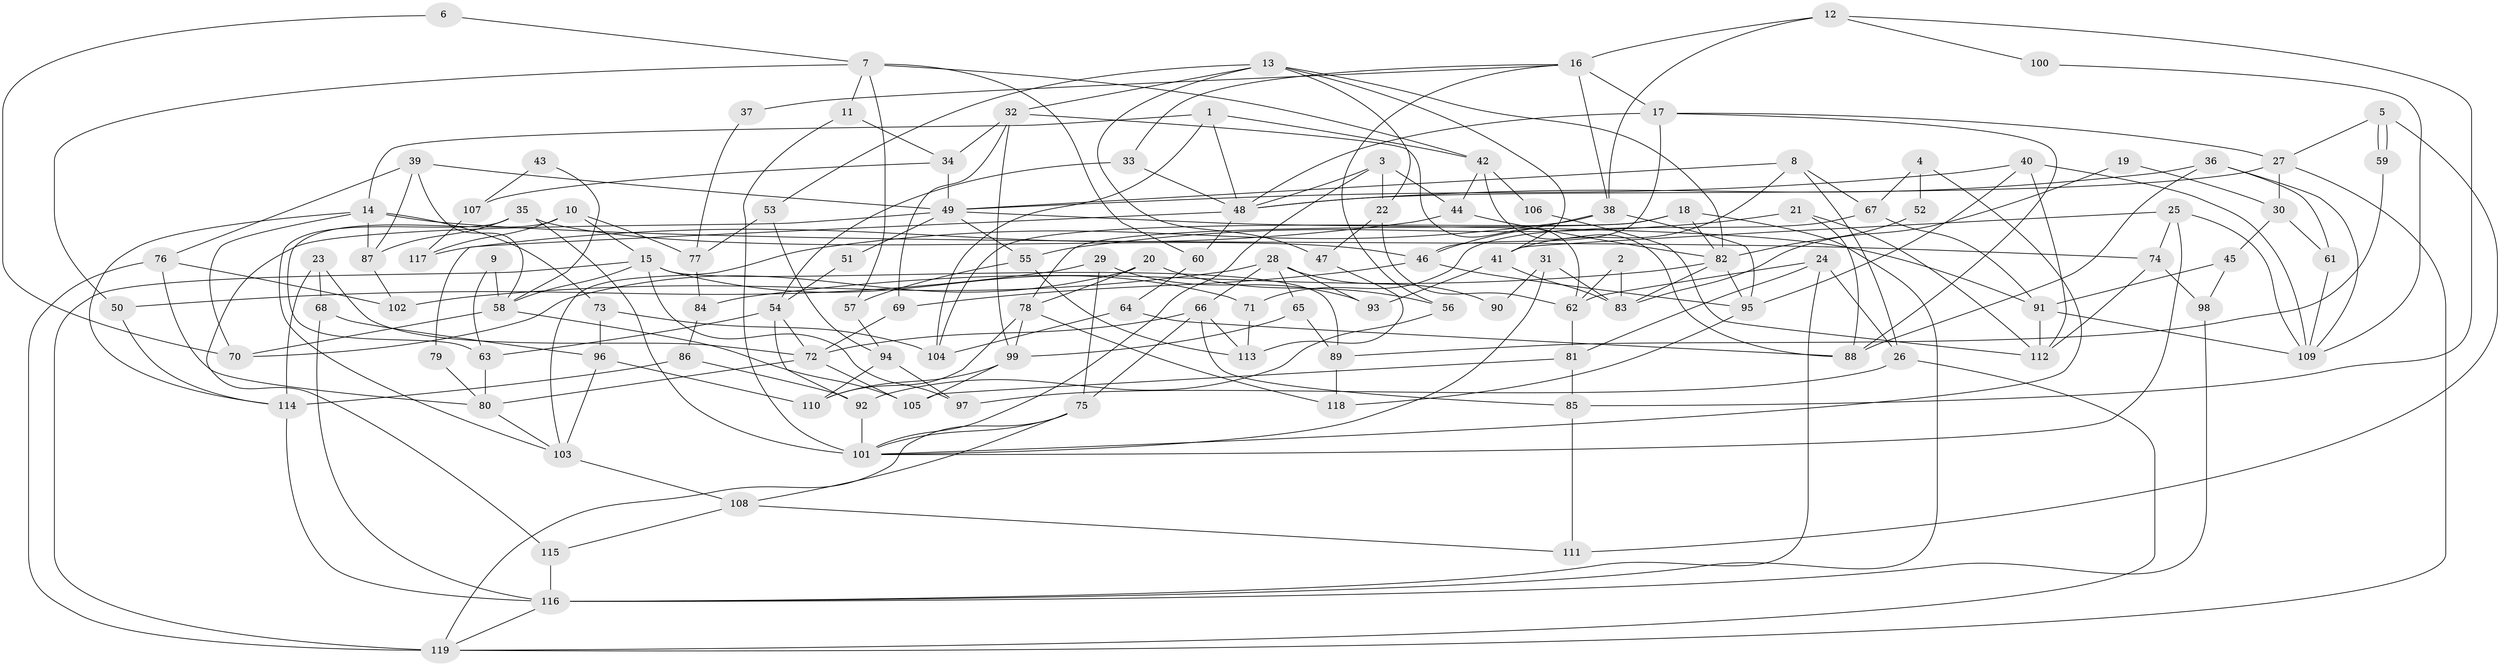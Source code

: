// coarse degree distribution, {4: 0.20253164556962025, 5: 0.25316455696202533, 2: 0.08860759493670886, 6: 0.13924050632911392, 3: 0.16455696202531644, 8: 0.02531645569620253, 9: 0.0379746835443038, 7: 0.0759493670886076, 10: 0.012658227848101266}
// Generated by graph-tools (version 1.1) at 2025/52/02/27/25 19:52:06]
// undirected, 119 vertices, 238 edges
graph export_dot {
graph [start="1"]
  node [color=gray90,style=filled];
  1;
  2;
  3;
  4;
  5;
  6;
  7;
  8;
  9;
  10;
  11;
  12;
  13;
  14;
  15;
  16;
  17;
  18;
  19;
  20;
  21;
  22;
  23;
  24;
  25;
  26;
  27;
  28;
  29;
  30;
  31;
  32;
  33;
  34;
  35;
  36;
  37;
  38;
  39;
  40;
  41;
  42;
  43;
  44;
  45;
  46;
  47;
  48;
  49;
  50;
  51;
  52;
  53;
  54;
  55;
  56;
  57;
  58;
  59;
  60;
  61;
  62;
  63;
  64;
  65;
  66;
  67;
  68;
  69;
  70;
  71;
  72;
  73;
  74;
  75;
  76;
  77;
  78;
  79;
  80;
  81;
  82;
  83;
  84;
  85;
  86;
  87;
  88;
  89;
  90;
  91;
  92;
  93;
  94;
  95;
  96;
  97;
  98;
  99;
  100;
  101;
  102;
  103;
  104;
  105;
  106;
  107;
  108;
  109;
  110;
  111;
  112;
  113;
  114;
  115;
  116;
  117;
  118;
  119;
  1 -- 42;
  1 -- 48;
  1 -- 14;
  1 -- 104;
  2 -- 62;
  2 -- 83;
  3 -- 101;
  3 -- 48;
  3 -- 22;
  3 -- 44;
  4 -- 101;
  4 -- 67;
  4 -- 52;
  5 -- 59;
  5 -- 59;
  5 -- 27;
  5 -- 111;
  6 -- 7;
  6 -- 70;
  7 -- 50;
  7 -- 57;
  7 -- 11;
  7 -- 42;
  7 -- 60;
  8 -- 67;
  8 -- 26;
  8 -- 41;
  8 -- 49;
  9 -- 63;
  9 -- 58;
  10 -- 15;
  10 -- 63;
  10 -- 77;
  10 -- 117;
  11 -- 34;
  11 -- 101;
  12 -- 38;
  12 -- 16;
  12 -- 85;
  12 -- 100;
  13 -- 82;
  13 -- 41;
  13 -- 22;
  13 -- 32;
  13 -- 47;
  13 -- 53;
  14 -- 74;
  14 -- 70;
  14 -- 73;
  14 -- 87;
  14 -- 114;
  15 -- 58;
  15 -- 119;
  15 -- 71;
  15 -- 89;
  15 -- 97;
  16 -- 17;
  16 -- 33;
  16 -- 37;
  16 -- 38;
  16 -- 56;
  17 -- 27;
  17 -- 48;
  17 -- 46;
  17 -- 88;
  18 -- 82;
  18 -- 116;
  18 -- 78;
  18 -- 104;
  19 -- 30;
  19 -- 83;
  20 -- 78;
  20 -- 70;
  20 -- 56;
  21 -- 55;
  21 -- 112;
  21 -- 88;
  22 -- 47;
  22 -- 62;
  23 -- 114;
  23 -- 72;
  23 -- 68;
  24 -- 26;
  24 -- 81;
  24 -- 62;
  24 -- 116;
  25 -- 101;
  25 -- 74;
  25 -- 41;
  25 -- 109;
  26 -- 97;
  26 -- 119;
  27 -- 119;
  27 -- 48;
  27 -- 30;
  28 -- 65;
  28 -- 66;
  28 -- 90;
  28 -- 93;
  28 -- 102;
  29 -- 75;
  29 -- 93;
  29 -- 50;
  30 -- 61;
  30 -- 45;
  31 -- 83;
  31 -- 101;
  31 -- 90;
  32 -- 62;
  32 -- 34;
  32 -- 69;
  32 -- 99;
  33 -- 54;
  33 -- 48;
  34 -- 49;
  34 -- 107;
  35 -- 87;
  35 -- 46;
  35 -- 101;
  35 -- 103;
  36 -- 88;
  36 -- 109;
  36 -- 48;
  36 -- 61;
  37 -- 77;
  38 -- 103;
  38 -- 46;
  38 -- 95;
  39 -- 49;
  39 -- 76;
  39 -- 58;
  39 -- 87;
  40 -- 49;
  40 -- 95;
  40 -- 109;
  40 -- 112;
  41 -- 83;
  41 -- 93;
  42 -- 88;
  42 -- 44;
  42 -- 106;
  43 -- 107;
  43 -- 58;
  44 -- 82;
  44 -- 117;
  45 -- 91;
  45 -- 98;
  46 -- 69;
  46 -- 95;
  47 -- 113;
  48 -- 60;
  48 -- 79;
  49 -- 115;
  49 -- 51;
  49 -- 55;
  49 -- 91;
  50 -- 114;
  51 -- 54;
  52 -- 82;
  53 -- 77;
  53 -- 94;
  54 -- 72;
  54 -- 92;
  54 -- 63;
  55 -- 113;
  55 -- 57;
  56 -- 92;
  57 -- 94;
  58 -- 105;
  58 -- 70;
  59 -- 89;
  60 -- 64;
  61 -- 109;
  62 -- 81;
  63 -- 80;
  64 -- 88;
  64 -- 104;
  65 -- 89;
  65 -- 99;
  66 -- 72;
  66 -- 75;
  66 -- 85;
  66 -- 113;
  67 -- 71;
  67 -- 91;
  68 -- 96;
  68 -- 116;
  69 -- 72;
  71 -- 113;
  72 -- 80;
  72 -- 105;
  73 -- 104;
  73 -- 96;
  74 -- 112;
  74 -- 98;
  75 -- 108;
  75 -- 101;
  75 -- 119;
  76 -- 102;
  76 -- 119;
  76 -- 80;
  77 -- 84;
  78 -- 99;
  78 -- 110;
  78 -- 118;
  79 -- 80;
  80 -- 103;
  81 -- 85;
  81 -- 105;
  82 -- 95;
  82 -- 83;
  82 -- 84;
  84 -- 86;
  85 -- 111;
  86 -- 114;
  86 -- 92;
  87 -- 102;
  89 -- 118;
  91 -- 109;
  91 -- 112;
  92 -- 101;
  94 -- 110;
  94 -- 97;
  95 -- 118;
  96 -- 110;
  96 -- 103;
  98 -- 116;
  99 -- 105;
  99 -- 110;
  100 -- 109;
  103 -- 108;
  106 -- 112;
  107 -- 117;
  108 -- 111;
  108 -- 115;
  114 -- 116;
  115 -- 116;
  116 -- 119;
}

